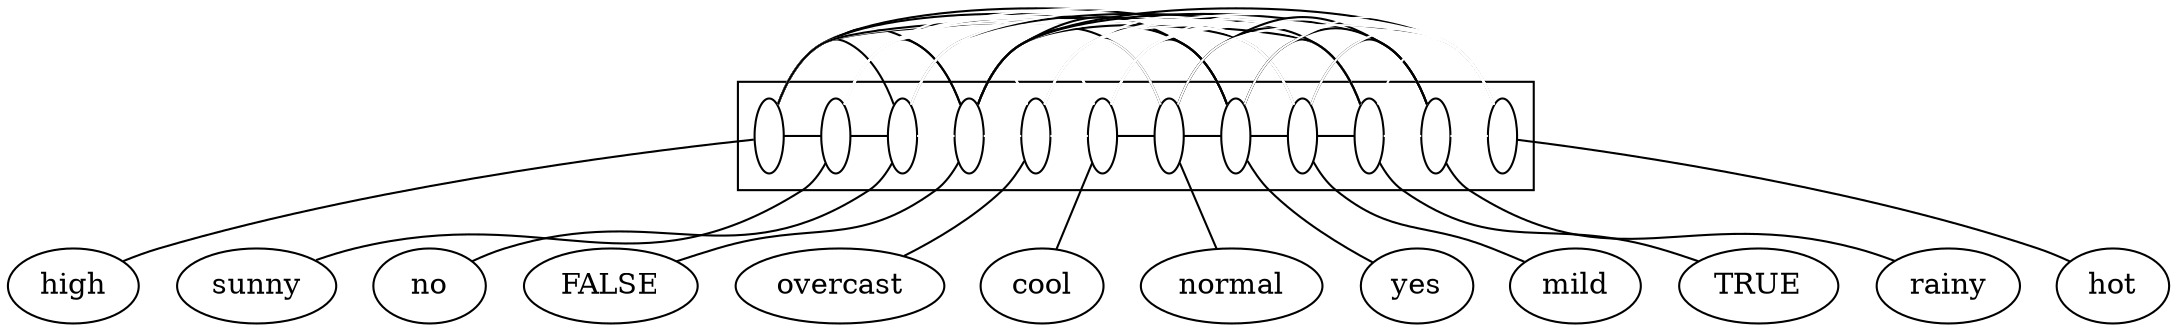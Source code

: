 digraph G {
compound=True;
high;
sunny;
no;
FALSE;
overcast;
cool;
normal;
yes;
mild;
TRUE;
rainy;
hot;
subgraph cluster_FALSErainyyeshighnormalcoolTRUEnomildhotovercastsunny {
s_high [fillcolor=white, fixedsize=True, width=0.2, label=" "];
s_sunny [fillcolor=white, fixedsize=True, width=0.2, label=" "];
s_no [fillcolor=white, fixedsize=True, width=0.2, label=" "];
s_FALSE [fillcolor=white, fixedsize=True, width=0.2, label=" "];
s_overcast [fillcolor=white, fixedsize=True, width=0.2, label=" "];
s_cool [fillcolor=white, fixedsize=True, width=0.2, label=" "];
s_normal [fillcolor=white, fixedsize=True, width=0.2, label=" "];
s_yes [fillcolor=white, fixedsize=True, width=0.2, label=" "];
s_mild [fillcolor=white, fixedsize=True, width=0.2, label=" "];
s_TRUE [fillcolor=white, fixedsize=True, width=0.2, label=" "];
s_rainy [fillcolor=white, fixedsize=True, width=0.2, label=" "];
s_hot [fillcolor=white, fixedsize=True, width=0.2, label=" "];
subgraph  {
rank=same;
s_high -> s_sunny  [arrowhead=none, color=black];
s_high -> s_no  [arrowhead=none, color=black];
s_high -> s_FALSE  [arrowhead=none, color=black];
s_high -> s_overcast  [arrowhead=none, color=white];
s_high -> s_cool  [arrowhead=none, color=white];
s_high -> s_normal  [arrowhead=none, color=white];
s_high -> s_yes  [arrowhead=none, color=black];
s_high -> s_mild  [arrowhead=none, color=black];
s_high -> s_TRUE  [arrowhead=none, color=black];
s_high -> s_rainy  [arrowhead=none, color=white];
s_high -> s_hot  [arrowhead=none, color=black];
s_sunny -> s_no  [arrowhead=none, color=black];
s_sunny -> s_FALSE  [arrowhead=none, color=black];
s_sunny -> s_overcast  [arrowhead=none, color=white];
s_sunny -> s_cool  [arrowhead=none, color=white];
s_sunny -> s_normal  [arrowhead=none, color=white];
s_sunny -> s_yes  [arrowhead=none, color=white];
s_sunny -> s_mild  [arrowhead=none, color=white];
s_sunny -> s_TRUE  [arrowhead=none, color=white];
s_sunny -> s_rainy  [arrowhead=none, color=white];
s_sunny -> s_hot  [arrowhead=none, color=white];
s_no -> s_FALSE  [arrowhead=none, color=white];
s_no -> s_overcast  [arrowhead=none, color=white];
s_no -> s_cool  [arrowhead=none, color=white];
s_no -> s_normal  [arrowhead=none, color=white];
s_no -> s_yes  [arrowhead=none, color=white];
s_no -> s_mild  [arrowhead=none, color=white];
s_no -> s_TRUE  [arrowhead=none, color=black];
s_no -> s_rainy  [arrowhead=none, color=white];
s_no -> s_hot  [arrowhead=none, color=white];
s_FALSE -> s_overcast  [arrowhead=none, color=white];
s_FALSE -> s_cool  [arrowhead=none, color=white];
s_FALSE -> s_normal  [arrowhead=none, color=black];
s_FALSE -> s_yes  [arrowhead=none, color=black];
s_FALSE -> s_mild  [arrowhead=none, color=black];
s_FALSE -> s_TRUE  [arrowhead=none, color=white];
s_FALSE -> s_rainy  [arrowhead=none, color=black];
s_FALSE -> s_hot  [arrowhead=none, color=black];
s_overcast -> s_cool  [arrowhead=none, color=white];
s_overcast -> s_normal  [arrowhead=none, color=white];
s_overcast -> s_yes  [arrowhead=none, color=black];
s_overcast -> s_mild  [arrowhead=none, color=white];
s_overcast -> s_TRUE  [arrowhead=none, color=white];
s_overcast -> s_rainy  [arrowhead=none, color=white];
s_overcast -> s_hot  [arrowhead=none, color=white];
s_cool -> s_normal  [arrowhead=none, color=black];
s_cool -> s_yes  [arrowhead=none, color=black];
s_cool -> s_mild  [arrowhead=none, color=white];
s_cool -> s_TRUE  [arrowhead=none, color=white];
s_cool -> s_rainy  [arrowhead=none, color=white];
s_cool -> s_hot  [arrowhead=none, color=white];
s_normal -> s_yes  [arrowhead=none, color=black];
s_normal -> s_mild  [arrowhead=none, color=white];
s_normal -> s_TRUE  [arrowhead=none, color=black];
s_normal -> s_rainy  [arrowhead=none, color=black];
s_normal -> s_hot  [arrowhead=none, color=white];
s_yes -> s_mild  [arrowhead=none, color=black];
s_yes -> s_TRUE  [arrowhead=none, color=black];
s_yes -> s_rainy  [arrowhead=none, color=black];
s_yes -> s_hot  [arrowhead=none, color=white];
s_mild -> s_TRUE  [arrowhead=none, color=black];
s_mild -> s_rainy  [arrowhead=none, color=black];
s_mild -> s_hot  [arrowhead=none, color=white];
s_TRUE -> s_rainy  [arrowhead=none, color=white];
s_TRUE -> s_hot  [arrowhead=none, color=white];
s_rainy -> s_hot  [arrowhead=none, color=white];
}

}

s_high -> high  [arrowhead=none];
s_sunny -> sunny  [arrowhead=none];
s_no -> no  [arrowhead=none];
s_FALSE -> FALSE  [arrowhead=none];
s_overcast -> overcast  [arrowhead=none];
s_cool -> cool  [arrowhead=none];
s_normal -> normal  [arrowhead=none];
s_yes -> yes  [arrowhead=none];
s_mild -> mild  [arrowhead=none];
s_TRUE -> TRUE  [arrowhead=none];
s_rainy -> rainy  [arrowhead=none];
s_hot -> hot  [arrowhead=none];
}
